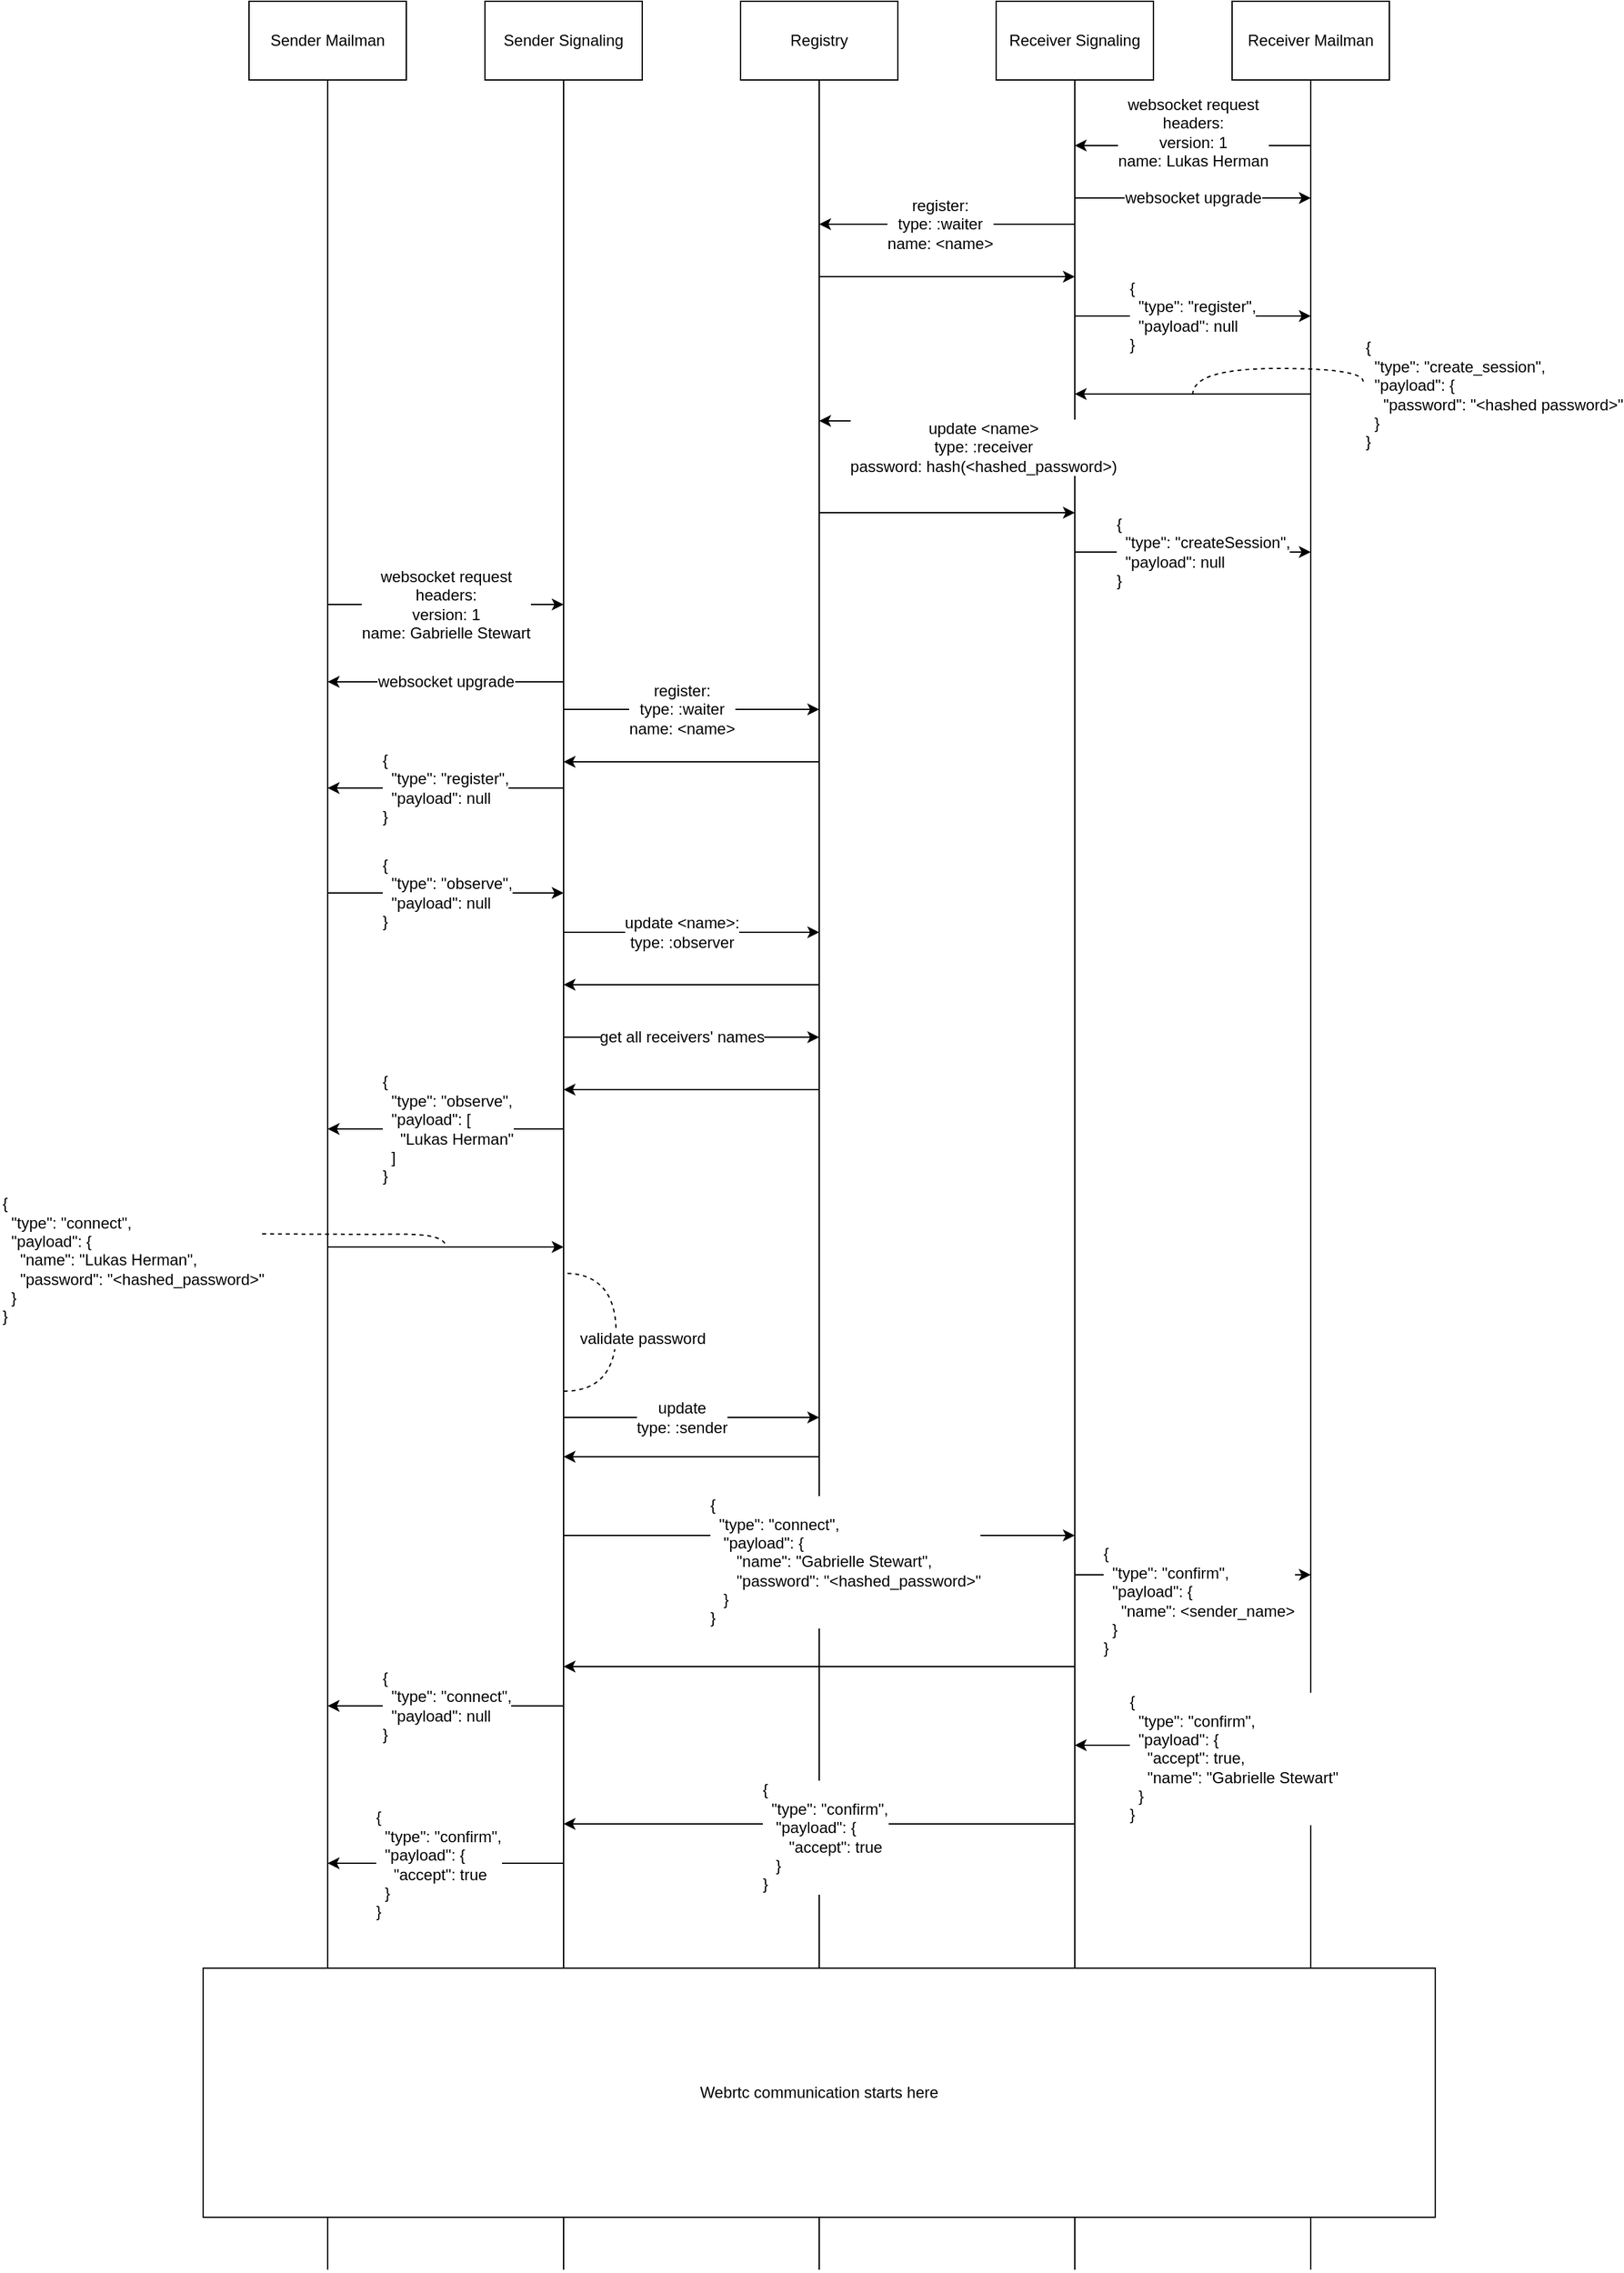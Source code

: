 <mxfile version="12.2.3" type="github" pages="1">
  <diagram id="ZXlwWJLv4ygaCSPEyNDv" name="Page-1">
    <mxGraphModel dx="2188" dy="760" grid="1" gridSize="10" guides="1" tooltips="1" connect="1" arrows="1" fold="1" page="1" pageScale="1" pageWidth="850" pageHeight="1100" math="0" shadow="0">
      <root>
        <mxCell id="0"/>
        <mxCell id="1" parent="0"/>
        <mxCell id="g7lllRLZ7ym4EyjqqsX6-5" style="edgeStyle=orthogonalEdgeStyle;rounded=0;orthogonalLoop=1;jettySize=auto;html=1;exitX=0.5;exitY=1;exitDx=0;exitDy=0;endArrow=none;endFill=0;" parent="1" source="g7lllRLZ7ym4EyjqqsX6-1" edge="1">
          <mxGeometry relative="1" as="geometry">
            <mxPoint x="-60" y="1760" as="targetPoint"/>
          </mxGeometry>
        </mxCell>
        <mxCell id="g7lllRLZ7ym4EyjqqsX6-1" value="Sender Mailman" style="rounded=0;whiteSpace=wrap;html=1;" parent="1" vertex="1">
          <mxGeometry x="-120" y="30" width="120" height="60" as="geometry"/>
        </mxCell>
        <mxCell id="g7lllRLZ7ym4EyjqqsX6-6" style="edgeStyle=orthogonalEdgeStyle;rounded=0;orthogonalLoop=1;jettySize=auto;html=1;exitX=0.5;exitY=1;exitDx=0;exitDy=0;endArrow=none;endFill=0;" parent="1" source="g7lllRLZ7ym4EyjqqsX6-2" edge="1">
          <mxGeometry relative="1" as="geometry">
            <mxPoint x="120" y="1760" as="targetPoint"/>
          </mxGeometry>
        </mxCell>
        <mxCell id="g7lllRLZ7ym4EyjqqsX6-2" value="Sender Signaling" style="rounded=0;whiteSpace=wrap;html=1;" parent="1" vertex="1">
          <mxGeometry x="60" y="30" width="120" height="60" as="geometry"/>
        </mxCell>
        <mxCell id="g7lllRLZ7ym4EyjqqsX6-7" style="edgeStyle=orthogonalEdgeStyle;rounded=0;orthogonalLoop=1;jettySize=auto;html=1;exitX=0.5;exitY=1;exitDx=0;exitDy=0;endArrow=none;endFill=0;" parent="1" source="g7lllRLZ7ym4EyjqqsX6-3" edge="1">
          <mxGeometry relative="1" as="geometry">
            <mxPoint x="510" y="1760" as="targetPoint"/>
          </mxGeometry>
        </mxCell>
        <mxCell id="g7lllRLZ7ym4EyjqqsX6-3" value="Receiver Signaling" style="rounded=0;whiteSpace=wrap;html=1;" parent="1" vertex="1">
          <mxGeometry x="450" y="30" width="120" height="60" as="geometry"/>
        </mxCell>
        <mxCell id="g7lllRLZ7ym4EyjqqsX6-8" style="edgeStyle=orthogonalEdgeStyle;rounded=0;orthogonalLoop=1;jettySize=auto;html=1;exitX=0.5;exitY=1;exitDx=0;exitDy=0;endArrow=none;endFill=0;" parent="1" source="g7lllRLZ7ym4EyjqqsX6-4" edge="1">
          <mxGeometry relative="1" as="geometry">
            <mxPoint x="690" y="1760" as="targetPoint"/>
          </mxGeometry>
        </mxCell>
        <mxCell id="g7lllRLZ7ym4EyjqqsX6-4" value="Receiver Mailman" style="rounded=0;whiteSpace=wrap;html=1;" parent="1" vertex="1">
          <mxGeometry x="630" y="30" width="120" height="60" as="geometry"/>
        </mxCell>
        <mxCell id="q3wGza1GuSpYiw5jmE9S-1" style="edgeStyle=orthogonalEdgeStyle;rounded=0;orthogonalLoop=1;jettySize=auto;html=1;exitX=0.5;exitY=1;exitDx=0;exitDy=0;endArrow=none;endFill=0;" parent="1" source="q3wGza1GuSpYiw5jmE9S-2" edge="1">
          <mxGeometry relative="1" as="geometry">
            <mxPoint x="315" y="1760" as="targetPoint"/>
          </mxGeometry>
        </mxCell>
        <mxCell id="q3wGza1GuSpYiw5jmE9S-2" value="Registry" style="rounded=0;whiteSpace=wrap;html=1;" parent="1" vertex="1">
          <mxGeometry x="255" y="30" width="120" height="60" as="geometry"/>
        </mxCell>
        <mxCell id="q3wGza1GuSpYiw5jmE9S-3" value="" style="endArrow=classic;html=1;" parent="1" edge="1">
          <mxGeometry width="50" height="50" relative="1" as="geometry">
            <mxPoint x="690" y="140" as="sourcePoint"/>
            <mxPoint x="510" y="140" as="targetPoint"/>
          </mxGeometry>
        </mxCell>
        <mxCell id="q3wGza1GuSpYiw5jmE9S-4" value="websocket request&lt;br&gt;headers:&lt;br&gt;version: 1&lt;br&gt;name: Lukas Herman" style="text;html=1;resizable=0;points=[];align=center;verticalAlign=middle;labelBackgroundColor=#ffffff;" parent="q3wGza1GuSpYiw5jmE9S-3" vertex="1" connectable="0">
          <mxGeometry x="0.133" y="-3" relative="1" as="geometry">
            <mxPoint x="12" y="-7" as="offset"/>
          </mxGeometry>
        </mxCell>
        <mxCell id="q3wGza1GuSpYiw5jmE9S-6" value="" style="endArrow=classic;html=1;" parent="1" edge="1">
          <mxGeometry width="50" height="50" relative="1" as="geometry">
            <mxPoint x="510" y="180" as="sourcePoint"/>
            <mxPoint x="690" y="180" as="targetPoint"/>
          </mxGeometry>
        </mxCell>
        <mxCell id="q3wGza1GuSpYiw5jmE9S-7" value="websocket upgrade" style="text;html=1;resizable=0;points=[];align=center;verticalAlign=middle;labelBackgroundColor=#ffffff;" parent="q3wGza1GuSpYiw5jmE9S-6" vertex="1" connectable="0">
          <mxGeometry x="-0.122" y="2" relative="1" as="geometry">
            <mxPoint x="11" y="2" as="offset"/>
          </mxGeometry>
        </mxCell>
        <mxCell id="q3wGza1GuSpYiw5jmE9S-9" value="" style="endArrow=classic;html=1;" parent="1" edge="1">
          <mxGeometry width="50" height="50" relative="1" as="geometry">
            <mxPoint x="510" y="200" as="sourcePoint"/>
            <mxPoint x="315" y="200" as="targetPoint"/>
          </mxGeometry>
        </mxCell>
        <mxCell id="q3wGza1GuSpYiw5jmE9S-10" value="register:&lt;br&gt;type: :waiter&lt;br&gt;name: &amp;lt;name&amp;gt;" style="text;html=1;resizable=0;points=[];align=center;verticalAlign=middle;labelBackgroundColor=#ffffff;" parent="q3wGza1GuSpYiw5jmE9S-9" vertex="1" connectable="0">
          <mxGeometry x="0.116" y="-2" relative="1" as="geometry">
            <mxPoint x="6" y="2" as="offset"/>
          </mxGeometry>
        </mxCell>
        <mxCell id="q3wGza1GuSpYiw5jmE9S-11" value="" style="endArrow=classic;html=1;" parent="1" edge="1">
          <mxGeometry width="50" height="50" relative="1" as="geometry">
            <mxPoint x="315" y="240" as="sourcePoint"/>
            <mxPoint x="510" y="240" as="targetPoint"/>
          </mxGeometry>
        </mxCell>
        <mxCell id="q3wGza1GuSpYiw5jmE9S-13" value="" style="endArrow=classic;html=1;" parent="1" edge="1">
          <mxGeometry width="50" height="50" relative="1" as="geometry">
            <mxPoint x="510" y="270" as="sourcePoint"/>
            <mxPoint x="690" y="270" as="targetPoint"/>
          </mxGeometry>
        </mxCell>
        <mxCell id="q3wGza1GuSpYiw5jmE9S-14" value="{&lt;br&gt;&amp;nbsp; &quot;type&quot;: &quot;register&quot;,&lt;br&gt;&amp;nbsp; &quot;payload&quot;: null&lt;br&gt;}" style="text;html=1;resizable=0;points=[];align=left;verticalAlign=middle;labelBackgroundColor=#ffffff;" parent="q3wGza1GuSpYiw5jmE9S-13" vertex="1" connectable="0">
          <mxGeometry x="-0.105" y="-1" relative="1" as="geometry">
            <mxPoint x="-41" y="-1" as="offset"/>
          </mxGeometry>
        </mxCell>
        <mxCell id="q3wGza1GuSpYiw5jmE9S-16" value="" style="endArrow=classic;html=1;" parent="1" edge="1">
          <mxGeometry width="50" height="50" relative="1" as="geometry">
            <mxPoint x="690" y="329.5" as="sourcePoint"/>
            <mxPoint x="510" y="329.5" as="targetPoint"/>
          </mxGeometry>
        </mxCell>
        <mxCell id="q3wGza1GuSpYiw5jmE9S-17" value="{&lt;br&gt;&amp;nbsp; &quot;type&quot;: &quot;create_session&quot;,&lt;br&gt;&amp;nbsp; &quot;payload&quot;: {&lt;br&gt;&amp;nbsp; &amp;nbsp; &quot;password&quot;: &quot;&amp;lt;hashed password&amp;gt;&quot;&lt;br&gt;&amp;nbsp; }&lt;br&gt;}" style="text;html=1;resizable=0;points=[];align=left;verticalAlign=middle;labelBackgroundColor=#ffffff;" parent="q3wGza1GuSpYiw5jmE9S-16" vertex="1" connectable="0">
          <mxGeometry x="-0.189" relative="1" as="geometry">
            <mxPoint x="113" y="0.5" as="offset"/>
          </mxGeometry>
        </mxCell>
        <mxCell id="q3wGza1GuSpYiw5jmE9S-18" value="" style="endArrow=none;dashed=1;html=1;edgeStyle=orthogonalEdgeStyle;curved=1;" parent="1" edge="1">
          <mxGeometry width="50" height="50" relative="1" as="geometry">
            <mxPoint x="600" y="330" as="sourcePoint"/>
            <mxPoint x="730" y="320" as="targetPoint"/>
            <Array as="points">
              <mxPoint x="600" y="310"/>
              <mxPoint x="730" y="310"/>
            </Array>
          </mxGeometry>
        </mxCell>
        <mxCell id="q3wGza1GuSpYiw5jmE9S-19" value="" style="endArrow=classic;html=1;" parent="1" edge="1">
          <mxGeometry width="50" height="50" relative="1" as="geometry">
            <mxPoint x="510" y="350" as="sourcePoint"/>
            <mxPoint x="315" y="350" as="targetPoint"/>
          </mxGeometry>
        </mxCell>
        <mxCell id="q3wGza1GuSpYiw5jmE9S-20" value="update &amp;lt;name&amp;gt;&lt;br&gt;type: :receiver&lt;br&gt;password: hash(&amp;lt;hashed_password&amp;gt;)" style="text;html=1;resizable=0;points=[];align=center;verticalAlign=middle;labelBackgroundColor=#ffffff;" parent="q3wGza1GuSpYiw5jmE9S-19" vertex="1" connectable="0">
          <mxGeometry x="0.108" y="1" relative="1" as="geometry">
            <mxPoint x="38" y="19" as="offset"/>
          </mxGeometry>
        </mxCell>
        <mxCell id="q3wGza1GuSpYiw5jmE9S-21" value="" style="endArrow=classic;html=1;" parent="1" edge="1">
          <mxGeometry width="50" height="50" relative="1" as="geometry">
            <mxPoint x="315" y="420" as="sourcePoint"/>
            <mxPoint x="510" y="420" as="targetPoint"/>
          </mxGeometry>
        </mxCell>
        <mxCell id="q3wGza1GuSpYiw5jmE9S-23" value="" style="endArrow=classic;html=1;" parent="1" edge="1">
          <mxGeometry width="50" height="50" relative="1" as="geometry">
            <mxPoint x="510" y="450" as="sourcePoint"/>
            <mxPoint x="690" y="450" as="targetPoint"/>
          </mxGeometry>
        </mxCell>
        <mxCell id="q3wGza1GuSpYiw5jmE9S-24" value="{&lt;br&gt;&amp;nbsp; &quot;type&quot;: &quot;createSession&quot;,&lt;br&gt;&amp;nbsp; &quot;payload&quot;: null&lt;br&gt;}" style="text;html=1;resizable=0;points=[];align=left;verticalAlign=middle;labelBackgroundColor=#ffffff;" parent="q3wGza1GuSpYiw5jmE9S-23" vertex="1" connectable="0">
          <mxGeometry x="-0.105" y="-1" relative="1" as="geometry">
            <mxPoint x="-51" y="-1" as="offset"/>
          </mxGeometry>
        </mxCell>
        <mxCell id="q3wGza1GuSpYiw5jmE9S-25" value="" style="endArrow=classic;html=1;" parent="1" edge="1">
          <mxGeometry width="50" height="50" relative="1" as="geometry">
            <mxPoint x="-60" y="490" as="sourcePoint"/>
            <mxPoint x="120" y="490" as="targetPoint"/>
          </mxGeometry>
        </mxCell>
        <mxCell id="q3wGza1GuSpYiw5jmE9S-26" value="websocket request&lt;br&gt;headers:&lt;br&gt;version: 1&lt;br&gt;name: Gabrielle Stewart" style="text;html=1;resizable=0;points=[];align=center;verticalAlign=middle;labelBackgroundColor=#ffffff;" parent="q3wGza1GuSpYiw5jmE9S-25" vertex="1" connectable="0">
          <mxGeometry x="-0.111" y="2" relative="1" as="geometry">
            <mxPoint x="10" y="2" as="offset"/>
          </mxGeometry>
        </mxCell>
        <mxCell id="q3wGza1GuSpYiw5jmE9S-27" value="" style="endArrow=classic;html=1;" parent="1" edge="1">
          <mxGeometry width="50" height="50" relative="1" as="geometry">
            <mxPoint x="120" y="570" as="sourcePoint"/>
            <mxPoint x="315" y="570" as="targetPoint"/>
          </mxGeometry>
        </mxCell>
        <mxCell id="q3wGza1GuSpYiw5jmE9S-28" value="register:&lt;br&gt;type: :waiter&lt;br&gt;name: &amp;lt;name&amp;gt;" style="text;html=1;resizable=0;points=[];align=center;verticalAlign=middle;labelBackgroundColor=#ffffff;" parent="q3wGza1GuSpYiw5jmE9S-27" vertex="1" connectable="0">
          <mxGeometry x="-0.149" y="-1" relative="1" as="geometry">
            <mxPoint x="7" y="-1" as="offset"/>
          </mxGeometry>
        </mxCell>
        <mxCell id="q3wGza1GuSpYiw5jmE9S-29" value="" style="endArrow=none;html=1;startArrow=classic;startFill=1;endFill=0;" parent="1" edge="1">
          <mxGeometry width="50" height="50" relative="1" as="geometry">
            <mxPoint x="120" y="610" as="sourcePoint"/>
            <mxPoint x="315" y="610" as="targetPoint"/>
          </mxGeometry>
        </mxCell>
        <mxCell id="q3wGza1GuSpYiw5jmE9S-31" value="" style="endArrow=none;html=1;startArrow=classic;startFill=1;endFill=0;" parent="1" edge="1">
          <mxGeometry width="50" height="50" relative="1" as="geometry">
            <mxPoint x="-60" y="549" as="sourcePoint"/>
            <mxPoint x="120" y="549" as="targetPoint"/>
          </mxGeometry>
        </mxCell>
        <mxCell id="q3wGza1GuSpYiw5jmE9S-32" value="websocket upgrade" style="text;html=1;resizable=0;points=[];align=center;verticalAlign=middle;labelBackgroundColor=#ffffff;" parent="q3wGza1GuSpYiw5jmE9S-31" vertex="1" connectable="0">
          <mxGeometry x="-0.111" y="2" relative="1" as="geometry">
            <mxPoint x="10" y="2" as="offset"/>
          </mxGeometry>
        </mxCell>
        <mxCell id="q3wGza1GuSpYiw5jmE9S-34" value="" style="endArrow=none;html=1;startArrow=classic;startFill=1;endFill=0;" parent="1" edge="1">
          <mxGeometry width="50" height="50" relative="1" as="geometry">
            <mxPoint x="-60" y="630" as="sourcePoint"/>
            <mxPoint x="120" y="630" as="targetPoint"/>
          </mxGeometry>
        </mxCell>
        <mxCell id="q3wGza1GuSpYiw5jmE9S-35" value="{&lt;br&gt;&amp;nbsp; &quot;type&quot;: &quot;register&quot;,&lt;br&gt;&amp;nbsp; &quot;payload&quot;: null&lt;br&gt;}" style="text;html=1;resizable=0;points=[];align=left;verticalAlign=middle;labelBackgroundColor=#ffffff;" parent="q3wGza1GuSpYiw5jmE9S-34" vertex="1" connectable="0">
          <mxGeometry x="-0.111" y="2" relative="1" as="geometry">
            <mxPoint x="-40" y="2" as="offset"/>
          </mxGeometry>
        </mxCell>
        <mxCell id="q3wGza1GuSpYiw5jmE9S-38" value="" style="endArrow=classic;html=1;" parent="1" edge="1">
          <mxGeometry width="50" height="50" relative="1" as="geometry">
            <mxPoint x="-60" y="710" as="sourcePoint"/>
            <mxPoint x="120" y="710" as="targetPoint"/>
          </mxGeometry>
        </mxCell>
        <mxCell id="q3wGza1GuSpYiw5jmE9S-39" value="{&lt;br&gt;&amp;nbsp; &quot;type&quot;: &quot;observe&quot;,&lt;br&gt;&amp;nbsp; &quot;payload&quot;: null&lt;br&gt;}" style="text;html=1;resizable=0;points=[];align=left;verticalAlign=middle;labelBackgroundColor=#ffffff;" parent="q3wGza1GuSpYiw5jmE9S-38" vertex="1" connectable="0">
          <mxGeometry x="-0.111" y="2" relative="1" as="geometry">
            <mxPoint x="-40" y="2" as="offset"/>
          </mxGeometry>
        </mxCell>
        <mxCell id="q3wGza1GuSpYiw5jmE9S-40" value="" style="endArrow=classic;html=1;" parent="1" edge="1">
          <mxGeometry width="50" height="50" relative="1" as="geometry">
            <mxPoint x="120" y="740" as="sourcePoint"/>
            <mxPoint x="315" y="740" as="targetPoint"/>
          </mxGeometry>
        </mxCell>
        <mxCell id="q3wGza1GuSpYiw5jmE9S-41" value="update &amp;lt;name&amp;gt;:&lt;br&gt;type: :observer" style="text;html=1;resizable=0;points=[];align=center;verticalAlign=middle;labelBackgroundColor=#ffffff;" parent="q3wGza1GuSpYiw5jmE9S-40" vertex="1" connectable="0">
          <mxGeometry x="-0.149" y="-1" relative="1" as="geometry">
            <mxPoint x="7" y="-1" as="offset"/>
          </mxGeometry>
        </mxCell>
        <mxCell id="q3wGza1GuSpYiw5jmE9S-42" value="" style="endArrow=none;html=1;startArrow=classic;startFill=1;endFill=0;" parent="1" edge="1">
          <mxGeometry width="50" height="50" relative="1" as="geometry">
            <mxPoint x="120" y="780" as="sourcePoint"/>
            <mxPoint x="315" y="780" as="targetPoint"/>
          </mxGeometry>
        </mxCell>
        <mxCell id="q3wGza1GuSpYiw5jmE9S-43" value="" style="endArrow=none;html=1;startArrow=classic;startFill=1;endFill=0;" parent="1" edge="1">
          <mxGeometry width="50" height="50" relative="1" as="geometry">
            <mxPoint x="-60" y="890" as="sourcePoint"/>
            <mxPoint x="120" y="890" as="targetPoint"/>
          </mxGeometry>
        </mxCell>
        <mxCell id="q3wGza1GuSpYiw5jmE9S-44" value="{&lt;br&gt;&amp;nbsp; &quot;type&quot;: &quot;observe&quot;,&lt;br&gt;&amp;nbsp; &quot;payload&quot;: [&lt;br&gt;&amp;nbsp; &amp;nbsp; &quot;Lukas Herman&quot;&lt;br&gt;&amp;nbsp; ]&lt;br&gt;}" style="text;html=1;resizable=0;points=[];align=left;verticalAlign=middle;labelBackgroundColor=#ffffff;" parent="q3wGza1GuSpYiw5jmE9S-43" vertex="1" connectable="0">
          <mxGeometry x="-0.111" y="2" relative="1" as="geometry">
            <mxPoint x="-40" y="2" as="offset"/>
          </mxGeometry>
        </mxCell>
        <mxCell id="q3wGza1GuSpYiw5jmE9S-45" value="" style="endArrow=none;html=1;startArrow=classic;startFill=1;endFill=0;" parent="1" edge="1">
          <mxGeometry width="50" height="50" relative="1" as="geometry">
            <mxPoint x="120" y="860" as="sourcePoint"/>
            <mxPoint x="315" y="860" as="targetPoint"/>
          </mxGeometry>
        </mxCell>
        <mxCell id="q3wGza1GuSpYiw5jmE9S-46" value="" style="endArrow=classic;html=1;" parent="1" edge="1">
          <mxGeometry width="50" height="50" relative="1" as="geometry">
            <mxPoint x="120" y="820" as="sourcePoint"/>
            <mxPoint x="315" y="820" as="targetPoint"/>
          </mxGeometry>
        </mxCell>
        <mxCell id="q3wGza1GuSpYiw5jmE9S-47" value="get all receivers&#39; names" style="text;html=1;resizable=0;points=[];align=center;verticalAlign=middle;labelBackgroundColor=#ffffff;" parent="q3wGza1GuSpYiw5jmE9S-46" vertex="1" connectable="0">
          <mxGeometry x="-0.149" y="-1" relative="1" as="geometry">
            <mxPoint x="7" y="-1" as="offset"/>
          </mxGeometry>
        </mxCell>
        <mxCell id="q3wGza1GuSpYiw5jmE9S-48" value="" style="endArrow=classic;html=1;" parent="1" edge="1">
          <mxGeometry width="50" height="50" relative="1" as="geometry">
            <mxPoint x="-60" y="980" as="sourcePoint"/>
            <mxPoint x="120" y="980" as="targetPoint"/>
          </mxGeometry>
        </mxCell>
        <mxCell id="q3wGza1GuSpYiw5jmE9S-49" value="{&lt;br&gt;&amp;nbsp; &quot;type&quot;: &quot;connect&quot;,&lt;br&gt;&amp;nbsp; &quot;payload&quot;: {&lt;br&gt;&amp;nbsp; &amp;nbsp; &quot;name&quot;: &quot;Lukas Herman&quot;,&lt;br&gt;&amp;nbsp; &amp;nbsp; &quot;password&quot;: &quot;&amp;lt;hashed_password&amp;gt;&quot;&lt;br&gt;&amp;nbsp; }&lt;br&gt;}" style="text;html=1;resizable=0;points=[];align=left;verticalAlign=middle;labelBackgroundColor=#ffffff;" parent="q3wGza1GuSpYiw5jmE9S-48" vertex="1" connectable="0">
          <mxGeometry x="-0.111" y="2" relative="1" as="geometry">
            <mxPoint x="-330" y="12" as="offset"/>
          </mxGeometry>
        </mxCell>
        <mxCell id="q3wGza1GuSpYiw5jmE9S-50" value="" style="endArrow=none;dashed=1;html=1;edgeStyle=orthogonalEdgeStyle;curved=1;" parent="1" edge="1">
          <mxGeometry width="50" height="50" relative="1" as="geometry">
            <mxPoint x="-110" y="970" as="sourcePoint"/>
            <mxPoint x="30" y="980" as="targetPoint"/>
          </mxGeometry>
        </mxCell>
        <mxCell id="q3wGza1GuSpYiw5jmE9S-51" value="" style="endArrow=classic;html=1;" parent="1" edge="1">
          <mxGeometry width="50" height="50" relative="1" as="geometry">
            <mxPoint x="120" y="1110" as="sourcePoint"/>
            <mxPoint x="315" y="1110" as="targetPoint"/>
          </mxGeometry>
        </mxCell>
        <mxCell id="q3wGza1GuSpYiw5jmE9S-52" value="update&lt;br&gt;type: :sender" style="text;html=1;resizable=0;points=[];align=center;verticalAlign=middle;labelBackgroundColor=#ffffff;" parent="q3wGza1GuSpYiw5jmE9S-51" vertex="1" connectable="0">
          <mxGeometry x="-0.149" y="-1" relative="1" as="geometry">
            <mxPoint x="7" y="-1" as="offset"/>
          </mxGeometry>
        </mxCell>
        <mxCell id="q3wGza1GuSpYiw5jmE9S-54" value="" style="endArrow=classic;html=1;" parent="1" edge="1">
          <mxGeometry width="50" height="50" relative="1" as="geometry">
            <mxPoint x="120" y="1200" as="sourcePoint"/>
            <mxPoint x="510" y="1200" as="targetPoint"/>
          </mxGeometry>
        </mxCell>
        <mxCell id="q3wGza1GuSpYiw5jmE9S-55" value="{&lt;br&gt;&amp;nbsp; &quot;type&quot;: &quot;connect&quot;,&lt;br&gt;&amp;nbsp; &amp;nbsp;&quot;payload&quot;: {&lt;br&gt;&amp;nbsp; &amp;nbsp; &amp;nbsp; &quot;name&quot;: &quot;Gabrielle Stewart&quot;,&lt;br&gt;&amp;nbsp; &amp;nbsp; &amp;nbsp; &quot;password&quot;: &quot;&amp;lt;hashed_password&amp;gt;&quot;&lt;br&gt;&amp;nbsp; &amp;nbsp;}&lt;br&gt;}" style="text;html=1;resizable=0;points=[];align=left;verticalAlign=middle;labelBackgroundColor=#ffffff;" parent="q3wGza1GuSpYiw5jmE9S-54" vertex="1" connectable="0">
          <mxGeometry x="-0.159" y="3" relative="1" as="geometry">
            <mxPoint x="-54" y="23" as="offset"/>
          </mxGeometry>
        </mxCell>
        <mxCell id="q3wGza1GuSpYiw5jmE9S-56" value="" style="endArrow=none;html=1;startArrow=classic;startFill=1;endFill=0;" parent="1" edge="1">
          <mxGeometry width="50" height="50" relative="1" as="geometry">
            <mxPoint x="120" y="1140" as="sourcePoint"/>
            <mxPoint x="315" y="1140" as="targetPoint"/>
          </mxGeometry>
        </mxCell>
        <mxCell id="q3wGza1GuSpYiw5jmE9S-58" value="" style="endArrow=none;dashed=1;html=1;edgeStyle=orthogonalEdgeStyle;curved=1;" parent="1" edge="1">
          <mxGeometry width="50" height="50" relative="1" as="geometry">
            <mxPoint x="120" y="1090" as="sourcePoint"/>
            <mxPoint x="120" y="1000" as="targetPoint"/>
            <Array as="points">
              <mxPoint x="160" y="1090"/>
              <mxPoint x="160" y="1000"/>
            </Array>
          </mxGeometry>
        </mxCell>
        <mxCell id="q3wGza1GuSpYiw5jmE9S-59" value="validate password" style="text;html=1;resizable=0;points=[];align=center;verticalAlign=middle;labelBackgroundColor=#ffffff;" parent="q3wGza1GuSpYiw5jmE9S-58" vertex="1" connectable="0">
          <mxGeometry x="0.165" y="-1" relative="1" as="geometry">
            <mxPoint x="19" y="19" as="offset"/>
          </mxGeometry>
        </mxCell>
        <mxCell id="q3wGza1GuSpYiw5jmE9S-61" value="" style="endArrow=classic;html=1;" parent="1" edge="1">
          <mxGeometry width="50" height="50" relative="1" as="geometry">
            <mxPoint x="510" y="1230" as="sourcePoint"/>
            <mxPoint x="690" y="1230" as="targetPoint"/>
          </mxGeometry>
        </mxCell>
        <mxCell id="q3wGza1GuSpYiw5jmE9S-62" value="{&lt;br&gt;&amp;nbsp; &quot;type&quot;: &quot;confirm&quot;,&lt;br&gt;&amp;nbsp; &quot;payload&quot;: {&lt;br&gt;&amp;nbsp; &amp;nbsp; &quot;name&quot;: &amp;lt;sender_name&amp;gt;&lt;br&gt;&amp;nbsp; }&lt;br&gt;}" style="text;html=1;resizable=0;points=[];align=left;verticalAlign=middle;labelBackgroundColor=#ffffff;" parent="q3wGza1GuSpYiw5jmE9S-61" vertex="1" connectable="0">
          <mxGeometry x="-0.105" y="-1" relative="1" as="geometry">
            <mxPoint x="-61" y="19" as="offset"/>
          </mxGeometry>
        </mxCell>
        <mxCell id="q3wGza1GuSpYiw5jmE9S-63" value="" style="endArrow=classic;html=1;" parent="1" edge="1">
          <mxGeometry width="50" height="50" relative="1" as="geometry">
            <mxPoint x="690" y="1360" as="sourcePoint"/>
            <mxPoint x="510" y="1360" as="targetPoint"/>
          </mxGeometry>
        </mxCell>
        <mxCell id="q3wGza1GuSpYiw5jmE9S-64" value="{&lt;br&gt;&amp;nbsp; &quot;type&quot;: &quot;confirm&quot;,&lt;br&gt;&amp;nbsp; &quot;payload&quot;: {&lt;br&gt;&amp;nbsp; &amp;nbsp; &quot;accept&quot;: true,&lt;br&gt;&amp;nbsp; &amp;nbsp; &quot;name&quot;: &quot;Gabrielle Stewart&quot;&lt;br&gt;&amp;nbsp; }&lt;br&gt;}" style="text;html=1;resizable=0;points=[];align=left;verticalAlign=middle;labelBackgroundColor=#ffffff;" parent="q3wGza1GuSpYiw5jmE9S-63" vertex="1" connectable="0">
          <mxGeometry x="0.167" y="-1" relative="1" as="geometry">
            <mxPoint x="-35" y="11" as="offset"/>
          </mxGeometry>
        </mxCell>
        <mxCell id="q3wGza1GuSpYiw5jmE9S-65" value="" style="endArrow=none;html=1;startArrow=classic;startFill=1;endFill=0;" parent="1" edge="1">
          <mxGeometry width="50" height="50" relative="1" as="geometry">
            <mxPoint x="120" y="1420" as="sourcePoint"/>
            <mxPoint x="510" y="1420" as="targetPoint"/>
          </mxGeometry>
        </mxCell>
        <mxCell id="q3wGza1GuSpYiw5jmE9S-66" value="&lt;span&gt;{&lt;/span&gt;&lt;br&gt;&lt;span&gt;&amp;nbsp; &quot;type&quot;: &quot;confirm&quot;,&lt;/span&gt;&lt;br&gt;&lt;span&gt;&amp;nbsp; &amp;nbsp;&quot;payload&quot;: {&lt;/span&gt;&lt;br&gt;&lt;span&gt;&amp;nbsp; &amp;nbsp; &amp;nbsp; &quot;accept&quot;: true&lt;/span&gt;&lt;br&gt;&lt;span&gt;&amp;nbsp; &amp;nbsp;}&lt;/span&gt;&lt;br&gt;&lt;span&gt;}&lt;/span&gt;" style="text;html=1;resizable=0;points=[];align=left;verticalAlign=middle;labelBackgroundColor=#ffffff;" parent="q3wGza1GuSpYiw5jmE9S-65" vertex="1" connectable="0">
          <mxGeometry x="-0.159" y="3" relative="1" as="geometry">
            <mxPoint x="-14" y="13" as="offset"/>
          </mxGeometry>
        </mxCell>
        <mxCell id="q3wGza1GuSpYiw5jmE9S-67" value="" style="endArrow=none;html=1;startArrow=classic;startFill=1;endFill=0;" parent="1" edge="1">
          <mxGeometry width="50" height="50" relative="1" as="geometry">
            <mxPoint x="-60" y="1450" as="sourcePoint"/>
            <mxPoint x="120" y="1450" as="targetPoint"/>
          </mxGeometry>
        </mxCell>
        <mxCell id="q3wGza1GuSpYiw5jmE9S-70" value="{&lt;br&gt;&amp;nbsp; &quot;type&quot;: &quot;confirm&quot;,&lt;br&gt;&amp;nbsp; &quot;payload&quot;: {&lt;br&gt;&amp;nbsp; &amp;nbsp; &quot;accept&quot;: true&lt;br&gt;&amp;nbsp; }&lt;br&gt;}" style="text;html=1;resizable=0;points=[];align=left;verticalAlign=middle;labelBackgroundColor=#ffffff;" parent="1" vertex="1" connectable="0">
          <mxGeometry x="10" y="1440" as="geometry">
            <mxPoint x="-35" y="11" as="offset"/>
          </mxGeometry>
        </mxCell>
        <mxCell id="g7lllRLZ7ym4EyjqqsX6-18" value="Webrtc communication starts here" style="rounded=0;whiteSpace=wrap;html=1;" parent="1" vertex="1">
          <mxGeometry x="-155" y="1530" width="940" height="190" as="geometry"/>
        </mxCell>
        <mxCell id="WkaOFk_qI3cZ46P5C4Ze-2" value="" style="endArrow=none;html=1;startArrow=classic;startFill=1;endFill=0;" edge="1" parent="1">
          <mxGeometry width="50" height="50" relative="1" as="geometry">
            <mxPoint x="120" y="1300" as="sourcePoint"/>
            <mxPoint x="510" y="1300" as="targetPoint"/>
          </mxGeometry>
        </mxCell>
        <mxCell id="WkaOFk_qI3cZ46P5C4Ze-4" value="" style="endArrow=none;html=1;startArrow=classic;startFill=1;endFill=0;" edge="1" parent="1">
          <mxGeometry width="50" height="50" relative="1" as="geometry">
            <mxPoint x="-60" y="1330" as="sourcePoint"/>
            <mxPoint x="120" y="1330" as="targetPoint"/>
          </mxGeometry>
        </mxCell>
        <mxCell id="WkaOFk_qI3cZ46P5C4Ze-5" value="{&lt;br&gt;&amp;nbsp; &quot;type&quot;: &quot;connect&quot;,&lt;br&gt;&amp;nbsp; &quot;payload&quot;: null&lt;br&gt;}" style="text;html=1;resizable=0;points=[];align=left;verticalAlign=middle;labelBackgroundColor=#ffffff;" vertex="1" connectable="0" parent="WkaOFk_qI3cZ46P5C4Ze-4">
          <mxGeometry x="-0.111" y="2" relative="1" as="geometry">
            <mxPoint x="-40" y="2" as="offset"/>
          </mxGeometry>
        </mxCell>
      </root>
    </mxGraphModel>
  </diagram>
</mxfile>
